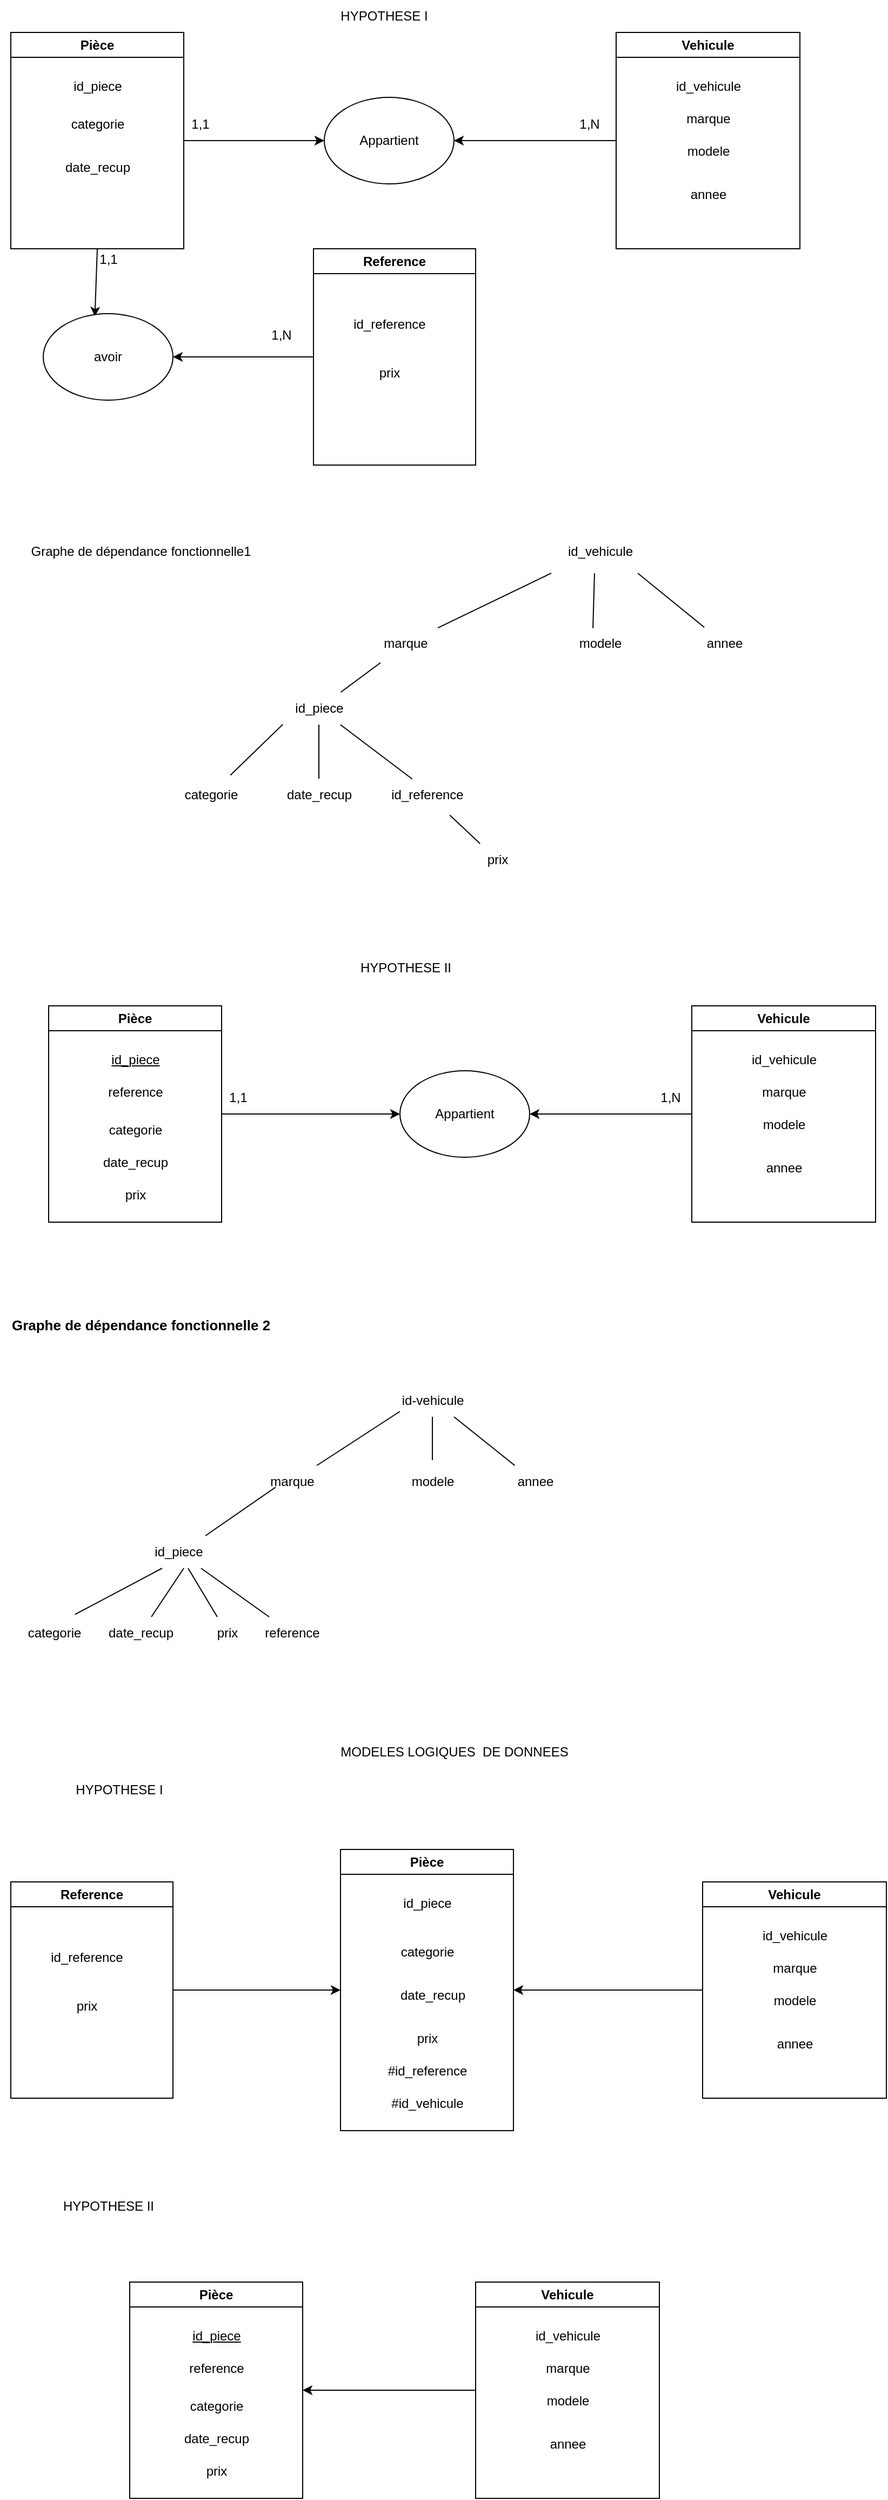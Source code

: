 <mxfile>
    <diagram id="_f1Pdu3kWcDJurf9TUPZ" name="Page-1">
        <mxGraphModel dx="960" dy="470" grid="1" gridSize="10" guides="1" tooltips="1" connect="1" arrows="1" fold="1" page="1" pageScale="1" pageWidth="850" pageHeight="1100" math="0" shadow="0">
            <root>
                <mxCell id="0"/>
                <mxCell id="1" parent="0"/>
                <mxCell id="16" style="edgeStyle=none;html=1;exitX=1;exitY=0.5;exitDx=0;exitDy=0;entryX=0;entryY=0.5;entryDx=0;entryDy=0;" parent="1" source="2" target="4" edge="1">
                    <mxGeometry relative="1" as="geometry"/>
                </mxCell>
                <mxCell id="22" style="edgeStyle=none;html=1;exitX=0.5;exitY=1;exitDx=0;exitDy=0;entryX=0.398;entryY=0.033;entryDx=0;entryDy=0;entryPerimeter=0;" parent="1" source="2" target="21" edge="1">
                    <mxGeometry relative="1" as="geometry"/>
                </mxCell>
                <mxCell id="2" value="Pièce" style="swimlane;whiteSpace=wrap;html=1;" parent="1" vertex="1">
                    <mxGeometry x="10" y="40" width="160" height="200" as="geometry"/>
                </mxCell>
                <mxCell id="7" value="categorie" style="text;html=1;align=center;verticalAlign=middle;resizable=0;points=[];autosize=1;strokeColor=none;fillColor=none;" parent="2" vertex="1">
                    <mxGeometry x="45" y="70" width="70" height="30" as="geometry"/>
                </mxCell>
                <mxCell id="8" value="date_recup" style="text;html=1;align=center;verticalAlign=middle;resizable=0;points=[];autosize=1;strokeColor=none;fillColor=none;" parent="2" vertex="1">
                    <mxGeometry x="40" y="110" width="80" height="30" as="geometry"/>
                </mxCell>
                <mxCell id="5" value="id_piece" style="text;html=1;align=center;verticalAlign=middle;resizable=0;points=[];autosize=1;strokeColor=none;fillColor=none;" parent="2" vertex="1">
                    <mxGeometry x="45" y="35" width="70" height="30" as="geometry"/>
                </mxCell>
                <mxCell id="18" style="edgeStyle=none;html=1;exitX=0;exitY=0.5;exitDx=0;exitDy=0;entryX=1;entryY=0.5;entryDx=0;entryDy=0;" parent="1" source="3" target="4" edge="1">
                    <mxGeometry relative="1" as="geometry"/>
                </mxCell>
                <mxCell id="3" value="Vehicule" style="swimlane;whiteSpace=wrap;html=1;" parent="1" vertex="1">
                    <mxGeometry x="570" y="40" width="170" height="200" as="geometry"/>
                </mxCell>
                <mxCell id="12" value="id_vehicule" style="text;html=1;align=center;verticalAlign=middle;resizable=0;points=[];autosize=1;strokeColor=none;fillColor=none;" parent="3" vertex="1">
                    <mxGeometry x="45" y="35" width="80" height="30" as="geometry"/>
                </mxCell>
                <mxCell id="13" value="marque" style="text;html=1;align=center;verticalAlign=middle;resizable=0;points=[];autosize=1;strokeColor=none;fillColor=none;" parent="3" vertex="1">
                    <mxGeometry x="55" y="65" width="60" height="30" as="geometry"/>
                </mxCell>
                <mxCell id="14" value="modele" style="text;html=1;align=center;verticalAlign=middle;resizable=0;points=[];autosize=1;strokeColor=none;fillColor=none;" parent="3" vertex="1">
                    <mxGeometry x="55" y="95" width="60" height="30" as="geometry"/>
                </mxCell>
                <mxCell id="15" value="annee" style="text;html=1;align=center;verticalAlign=middle;resizable=0;points=[];autosize=1;strokeColor=none;fillColor=none;" parent="3" vertex="1">
                    <mxGeometry x="55" y="135" width="60" height="30" as="geometry"/>
                </mxCell>
                <mxCell id="4" value="Appartient" style="ellipse;whiteSpace=wrap;html=1;" parent="1" vertex="1">
                    <mxGeometry x="300" y="100" width="120" height="80" as="geometry"/>
                </mxCell>
                <mxCell id="23" style="edgeStyle=none;html=1;exitX=0;exitY=0.5;exitDx=0;exitDy=0;" parent="1" source="19" target="21" edge="1">
                    <mxGeometry relative="1" as="geometry"/>
                </mxCell>
                <mxCell id="19" value="Reference" style="swimlane;whiteSpace=wrap;html=1;" parent="1" vertex="1">
                    <mxGeometry x="290" y="240" width="150" height="200" as="geometry"/>
                </mxCell>
                <mxCell id="20" value="id_reference" style="text;html=1;align=center;verticalAlign=middle;resizable=0;points=[];autosize=1;strokeColor=none;fillColor=none;" parent="19" vertex="1">
                    <mxGeometry x="25" y="55" width="90" height="30" as="geometry"/>
                </mxCell>
                <mxCell id="24" value="prix" style="text;html=1;align=center;verticalAlign=middle;resizable=0;points=[];autosize=1;strokeColor=none;fillColor=none;" parent="19" vertex="1">
                    <mxGeometry x="50" y="100" width="40" height="30" as="geometry"/>
                </mxCell>
                <mxCell id="21" value="avoir" style="ellipse;whiteSpace=wrap;html=1;" parent="1" vertex="1">
                    <mxGeometry x="40" y="300" width="120" height="80" as="geometry"/>
                </mxCell>
                <mxCell id="25" value="HYPOTHESE I" style="text;html=1;align=center;verticalAlign=middle;resizable=0;points=[];autosize=1;strokeColor=none;fillColor=none;" parent="1" vertex="1">
                    <mxGeometry x="305" y="10" width="100" height="30" as="geometry"/>
                </mxCell>
                <mxCell id="36" style="edgeStyle=none;html=1;exitX=1;exitY=0.5;exitDx=0;exitDy=0;entryX=0;entryY=0.5;entryDx=0;entryDy=0;" parent="1" source="26" target="30" edge="1">
                    <mxGeometry relative="1" as="geometry"/>
                </mxCell>
                <mxCell id="26" value="Pièce" style="swimlane;whiteSpace=wrap;html=1;" parent="1" vertex="1">
                    <mxGeometry x="45" y="940" width="160" height="200" as="geometry"/>
                </mxCell>
                <mxCell id="28" value="date_recup" style="text;html=1;align=center;verticalAlign=middle;resizable=0;points=[];autosize=1;strokeColor=none;fillColor=none;" parent="26" vertex="1">
                    <mxGeometry x="40" y="130" width="80" height="30" as="geometry"/>
                </mxCell>
                <mxCell id="29" value="&lt;u&gt;id_piece&lt;/u&gt;" style="text;html=1;align=center;verticalAlign=middle;resizable=0;points=[];autosize=1;strokeColor=none;fillColor=none;" parent="26" vertex="1">
                    <mxGeometry x="45" y="35" width="70" height="30" as="geometry"/>
                </mxCell>
                <mxCell id="40" value="prix" style="text;html=1;align=center;verticalAlign=middle;resizable=0;points=[];autosize=1;strokeColor=none;fillColor=none;" parent="26" vertex="1">
                    <mxGeometry x="60" y="160" width="40" height="30" as="geometry"/>
                </mxCell>
                <mxCell id="48" value="reference" style="text;html=1;align=center;verticalAlign=middle;resizable=0;points=[];autosize=1;strokeColor=none;fillColor=none;" parent="26" vertex="1">
                    <mxGeometry x="45" y="65" width="70" height="30" as="geometry"/>
                </mxCell>
                <mxCell id="27" value="categorie" style="text;html=1;align=center;verticalAlign=middle;resizable=0;points=[];autosize=1;strokeColor=none;fillColor=none;" parent="26" vertex="1">
                    <mxGeometry x="45" y="100" width="70" height="30" as="geometry"/>
                </mxCell>
                <mxCell id="30" value="Appartient" style="ellipse;whiteSpace=wrap;html=1;" parent="1" vertex="1">
                    <mxGeometry x="370" y="1000" width="120" height="80" as="geometry"/>
                </mxCell>
                <mxCell id="37" style="edgeStyle=none;html=1;exitX=0;exitY=0.5;exitDx=0;exitDy=0;entryX=1;entryY=0.5;entryDx=0;entryDy=0;" parent="1" source="31" target="30" edge="1">
                    <mxGeometry relative="1" as="geometry"/>
                </mxCell>
                <mxCell id="31" value="Vehicule" style="swimlane;whiteSpace=wrap;html=1;" parent="1" vertex="1">
                    <mxGeometry x="640" y="940" width="170" height="200" as="geometry"/>
                </mxCell>
                <mxCell id="32" value="id_vehicule" style="text;html=1;align=center;verticalAlign=middle;resizable=0;points=[];autosize=1;strokeColor=none;fillColor=none;" parent="31" vertex="1">
                    <mxGeometry x="45" y="35" width="80" height="30" as="geometry"/>
                </mxCell>
                <mxCell id="33" value="marque" style="text;html=1;align=center;verticalAlign=middle;resizable=0;points=[];autosize=1;strokeColor=none;fillColor=none;" parent="31" vertex="1">
                    <mxGeometry x="55" y="65" width="60" height="30" as="geometry"/>
                </mxCell>
                <mxCell id="34" value="modele" style="text;html=1;align=center;verticalAlign=middle;resizable=0;points=[];autosize=1;strokeColor=none;fillColor=none;" parent="31" vertex="1">
                    <mxGeometry x="55" y="95" width="60" height="30" as="geometry"/>
                </mxCell>
                <mxCell id="35" value="annee" style="text;html=1;align=center;verticalAlign=middle;resizable=0;points=[];autosize=1;strokeColor=none;fillColor=none;" parent="31" vertex="1">
                    <mxGeometry x="55" y="135" width="60" height="30" as="geometry"/>
                </mxCell>
                <mxCell id="38" value="HYPOTHESE II" style="text;html=1;align=center;verticalAlign=middle;resizable=0;points=[];autosize=1;strokeColor=none;fillColor=none;" parent="1" vertex="1">
                    <mxGeometry x="320" y="890" width="110" height="30" as="geometry"/>
                </mxCell>
                <mxCell id="41" value="1,1" style="text;html=1;align=center;verticalAlign=middle;resizable=0;points=[];autosize=1;strokeColor=none;fillColor=none;" parent="1" vertex="1">
                    <mxGeometry x="165" y="110" width="40" height="30" as="geometry"/>
                </mxCell>
                <mxCell id="42" value="1,N" style="text;html=1;align=center;verticalAlign=middle;resizable=0;points=[];autosize=1;strokeColor=none;fillColor=none;" parent="1" vertex="1">
                    <mxGeometry x="525" y="110" width="40" height="30" as="geometry"/>
                </mxCell>
                <mxCell id="43" value="1,1" style="text;html=1;align=center;verticalAlign=middle;resizable=0;points=[];autosize=1;strokeColor=none;fillColor=none;" parent="1" vertex="1">
                    <mxGeometry x="80" y="235" width="40" height="30" as="geometry"/>
                </mxCell>
                <mxCell id="45" value="1,N" style="text;html=1;align=center;verticalAlign=middle;resizable=0;points=[];autosize=1;strokeColor=none;fillColor=none;" parent="1" vertex="1">
                    <mxGeometry x="240" y="305" width="40" height="30" as="geometry"/>
                </mxCell>
                <mxCell id="46" value="1,1" style="text;html=1;align=center;verticalAlign=middle;resizable=0;points=[];autosize=1;strokeColor=none;fillColor=none;" parent="1" vertex="1">
                    <mxGeometry x="200" y="1010" width="40" height="30" as="geometry"/>
                </mxCell>
                <mxCell id="47" value="1,N" style="text;html=1;align=center;verticalAlign=middle;resizable=0;points=[];autosize=1;strokeColor=none;fillColor=none;" parent="1" vertex="1">
                    <mxGeometry x="600" y="1010" width="40" height="30" as="geometry"/>
                </mxCell>
                <mxCell id="49" value="Graphe de dépendance fonctionnelle1" style="text;html=1;align=center;verticalAlign=middle;resizable=0;points=[];autosize=1;strokeColor=none;fillColor=none;" parent="1" vertex="1">
                    <mxGeometry x="15" y="505" width="230" height="30" as="geometry"/>
                </mxCell>
                <mxCell id="50" value="id_piece" style="text;html=1;align=center;verticalAlign=middle;resizable=0;points=[];autosize=1;strokeColor=none;fillColor=none;" parent="1" vertex="1">
                    <mxGeometry x="260" y="650" width="70" height="30" as="geometry"/>
                </mxCell>
                <mxCell id="52" value="categorie" style="text;html=1;align=center;verticalAlign=middle;resizable=0;points=[];autosize=1;strokeColor=none;fillColor=none;" parent="1" vertex="1">
                    <mxGeometry x="160" y="730" width="70" height="30" as="geometry"/>
                </mxCell>
                <mxCell id="54" value="date_recup" style="text;html=1;align=center;verticalAlign=middle;resizable=0;points=[];autosize=1;strokeColor=none;fillColor=none;" parent="1" vertex="1">
                    <mxGeometry x="255" y="730" width="80" height="30" as="geometry"/>
                </mxCell>
                <mxCell id="56" value="id_vehicule" style="text;html=1;align=center;verticalAlign=middle;resizable=0;points=[];autosize=1;strokeColor=none;fillColor=none;" parent="1" vertex="1">
                    <mxGeometry x="515" y="505" width="80" height="30" as="geometry"/>
                </mxCell>
                <mxCell id="57" value="marque" style="text;html=1;align=center;verticalAlign=middle;resizable=0;points=[];autosize=1;strokeColor=none;fillColor=none;" parent="1" vertex="1">
                    <mxGeometry x="345" y="590" width="60" height="30" as="geometry"/>
                </mxCell>
                <mxCell id="58" value="modele" style="text;html=1;align=center;verticalAlign=middle;resizable=0;points=[];autosize=1;strokeColor=none;fillColor=none;" parent="1" vertex="1">
                    <mxGeometry x="525" y="590" width="60" height="30" as="geometry"/>
                </mxCell>
                <mxCell id="59" value="annee" style="text;html=1;align=center;verticalAlign=middle;resizable=0;points=[];autosize=1;strokeColor=none;fillColor=none;" parent="1" vertex="1">
                    <mxGeometry x="640" y="590" width="60" height="30" as="geometry"/>
                </mxCell>
                <mxCell id="60" value="id_reference" style="text;html=1;align=center;verticalAlign=middle;resizable=0;points=[];autosize=1;strokeColor=none;fillColor=none;" parent="1" vertex="1">
                    <mxGeometry x="350" y="730" width="90" height="30" as="geometry"/>
                </mxCell>
                <mxCell id="61" value="prix" style="text;html=1;align=center;verticalAlign=middle;resizable=0;points=[];autosize=1;strokeColor=none;fillColor=none;" parent="1" vertex="1">
                    <mxGeometry x="440" y="790" width="40" height="30" as="geometry"/>
                </mxCell>
                <mxCell id="62" value="" style="endArrow=none;html=1;entryX=0.117;entryY=1.092;entryDx=0;entryDy=0;entryPerimeter=0;" parent="1" source="50" target="57" edge="1">
                    <mxGeometry width="50" height="50" relative="1" as="geometry">
                        <mxPoint x="385" y="575" as="sourcePoint"/>
                        <mxPoint x="340" y="630" as="targetPoint"/>
                    </mxGeometry>
                </mxCell>
                <mxCell id="63" value="" style="endArrow=none;html=1;exitX=0.759;exitY=-0.107;exitDx=0;exitDy=0;exitPerimeter=0;entryX=0.025;entryY=0.99;entryDx=0;entryDy=0;entryPerimeter=0;" parent="1" source="52" target="50" edge="1">
                    <mxGeometry width="50" height="50" relative="1" as="geometry">
                        <mxPoint x="220" y="660" as="sourcePoint"/>
                        <mxPoint x="270" y="610" as="targetPoint"/>
                    </mxGeometry>
                </mxCell>
                <mxCell id="64" value="" style="endArrow=none;html=1;" parent="1" source="57" edge="1">
                    <mxGeometry width="50" height="50" relative="1" as="geometry">
                        <mxPoint x="450" y="510" as="sourcePoint"/>
                        <mxPoint x="510" y="540" as="targetPoint"/>
                    </mxGeometry>
                </mxCell>
                <mxCell id="65" value="" style="endArrow=none;html=1;" parent="1" source="54" target="50" edge="1">
                    <mxGeometry width="50" height="50" relative="1" as="geometry">
                        <mxPoint x="340" y="660" as="sourcePoint"/>
                        <mxPoint x="390" y="610" as="targetPoint"/>
                    </mxGeometry>
                </mxCell>
                <mxCell id="66" value="" style="endArrow=none;html=1;exitX=0.348;exitY=0.009;exitDx=0;exitDy=0;exitPerimeter=0;" parent="1" source="60" target="50" edge="1">
                    <mxGeometry width="50" height="50" relative="1" as="geometry">
                        <mxPoint x="340" y="660" as="sourcePoint"/>
                        <mxPoint x="390" y="610" as="targetPoint"/>
                    </mxGeometry>
                </mxCell>
                <mxCell id="67" value="" style="endArrow=none;html=1;exitX=0.392;exitY=0.027;exitDx=0;exitDy=0;exitPerimeter=0;" parent="1" source="58" edge="1">
                    <mxGeometry width="50" height="50" relative="1" as="geometry">
                        <mxPoint x="550" y="510" as="sourcePoint"/>
                        <mxPoint x="550" y="540" as="targetPoint"/>
                    </mxGeometry>
                </mxCell>
                <mxCell id="68" value="" style="endArrow=none;html=1;" parent="1" source="59" edge="1">
                    <mxGeometry width="50" height="50" relative="1" as="geometry">
                        <mxPoint x="530" y="520" as="sourcePoint"/>
                        <mxPoint x="590" y="540" as="targetPoint"/>
                    </mxGeometry>
                </mxCell>
                <mxCell id="69" value="" style="endArrow=none;html=1;entryX=0.734;entryY=1.12;entryDx=0;entryDy=0;entryPerimeter=0;" parent="1" source="61" target="60" edge="1">
                    <mxGeometry width="50" height="50" relative="1" as="geometry">
                        <mxPoint x="340" y="690" as="sourcePoint"/>
                        <mxPoint x="390" y="640" as="targetPoint"/>
                    </mxGeometry>
                </mxCell>
                <mxCell id="71" value="id-vehicule" style="text;html=1;align=center;verticalAlign=middle;resizable=0;points=[];autosize=1;strokeColor=none;fillColor=none;" parent="1" vertex="1">
                    <mxGeometry x="360" y="1290" width="80" height="30" as="geometry"/>
                </mxCell>
                <mxCell id="72" value="marque" style="text;html=1;align=center;verticalAlign=middle;resizable=0;points=[];autosize=1;strokeColor=none;fillColor=none;" parent="1" vertex="1">
                    <mxGeometry x="240" y="1365" width="60" height="30" as="geometry"/>
                </mxCell>
                <mxCell id="73" value="modele" style="text;html=1;align=center;verticalAlign=middle;resizable=0;points=[];autosize=1;strokeColor=none;fillColor=none;" parent="1" vertex="1">
                    <mxGeometry x="370" y="1365" width="60" height="30" as="geometry"/>
                </mxCell>
                <mxCell id="74" value="annee" style="text;html=1;align=center;verticalAlign=middle;resizable=0;points=[];autosize=1;strokeColor=none;fillColor=none;" parent="1" vertex="1">
                    <mxGeometry x="465" y="1365" width="60" height="30" as="geometry"/>
                </mxCell>
                <mxCell id="75" value="id_piece" style="text;html=1;align=center;verticalAlign=middle;resizable=0;points=[];autosize=1;strokeColor=none;fillColor=none;" parent="1" vertex="1">
                    <mxGeometry x="130" y="1430" width="70" height="30" as="geometry"/>
                </mxCell>
                <mxCell id="76" value="categorie" style="text;html=1;align=center;verticalAlign=middle;resizable=0;points=[];autosize=1;strokeColor=none;fillColor=none;" parent="1" vertex="1">
                    <mxGeometry x="15" y="1505" width="70" height="30" as="geometry"/>
                </mxCell>
                <mxCell id="77" value="date_recup" style="text;html=1;align=center;verticalAlign=middle;resizable=0;points=[];autosize=1;strokeColor=none;fillColor=none;" parent="1" vertex="1">
                    <mxGeometry x="90" y="1505" width="80" height="30" as="geometry"/>
                </mxCell>
                <mxCell id="78" value="prix" style="text;html=1;align=center;verticalAlign=middle;resizable=0;points=[];autosize=1;strokeColor=none;fillColor=none;" parent="1" vertex="1">
                    <mxGeometry x="190" y="1505" width="40" height="30" as="geometry"/>
                </mxCell>
                <mxCell id="79" value="" style="endArrow=none;html=1;" parent="1" source="72" edge="1">
                    <mxGeometry width="50" height="50" relative="1" as="geometry">
                        <mxPoint x="320" y="1365" as="sourcePoint"/>
                        <mxPoint x="370" y="1315" as="targetPoint"/>
                    </mxGeometry>
                </mxCell>
                <mxCell id="80" value="" style="endArrow=none;html=1;" parent="1" edge="1">
                    <mxGeometry width="50" height="50" relative="1" as="geometry">
                        <mxPoint x="190" y="1430" as="sourcePoint"/>
                        <mxPoint x="255" y="1385" as="targetPoint"/>
                    </mxGeometry>
                </mxCell>
                <mxCell id="81" value="" style="endArrow=none;html=1;exitX=0.777;exitY=-0.079;exitDx=0;exitDy=0;exitPerimeter=0;" parent="1" source="76" edge="1">
                    <mxGeometry width="50" height="50" relative="1" as="geometry">
                        <mxPoint x="105" y="1515" as="sourcePoint"/>
                        <mxPoint x="150" y="1460" as="targetPoint"/>
                    </mxGeometry>
                </mxCell>
                <mxCell id="82" value="" style="endArrow=none;html=1;" parent="1" source="77" edge="1">
                    <mxGeometry width="50" height="50" relative="1" as="geometry">
                        <mxPoint x="170" y="1500" as="sourcePoint"/>
                        <mxPoint x="170" y="1460" as="targetPoint"/>
                    </mxGeometry>
                </mxCell>
                <mxCell id="83" value="" style="endArrow=none;html=1;" parent="1" source="78" target="75" edge="1">
                    <mxGeometry width="50" height="50" relative="1" as="geometry">
                        <mxPoint x="400" y="1470" as="sourcePoint"/>
                        <mxPoint x="450" y="1420" as="targetPoint"/>
                    </mxGeometry>
                </mxCell>
                <mxCell id="84" value="" style="endArrow=none;html=1;" parent="1" target="71" edge="1">
                    <mxGeometry width="50" height="50" relative="1" as="geometry">
                        <mxPoint x="400" y="1360" as="sourcePoint"/>
                        <mxPoint x="450" y="1420" as="targetPoint"/>
                    </mxGeometry>
                </mxCell>
                <mxCell id="85" value="" style="endArrow=none;html=1;entryX=0.75;entryY=1;entryDx=0;entryDy=0;entryPerimeter=0;" parent="1" source="74" target="71" edge="1">
                    <mxGeometry width="50" height="50" relative="1" as="geometry">
                        <mxPoint x="400" y="1470" as="sourcePoint"/>
                        <mxPoint x="450" y="1420" as="targetPoint"/>
                    </mxGeometry>
                </mxCell>
                <mxCell id="86" value="reference" style="text;html=1;align=center;verticalAlign=middle;resizable=0;points=[];autosize=1;strokeColor=none;fillColor=none;" parent="1" vertex="1">
                    <mxGeometry x="235" y="1505" width="70" height="30" as="geometry"/>
                </mxCell>
                <mxCell id="87" value="" style="endArrow=none;html=1;" parent="1" source="86" target="75" edge="1">
                    <mxGeometry width="50" height="50" relative="1" as="geometry">
                        <mxPoint x="380" y="1670" as="sourcePoint"/>
                        <mxPoint x="430" y="1620" as="targetPoint"/>
                    </mxGeometry>
                </mxCell>
                <mxCell id="88" value="MODELES LOGIQUES&amp;nbsp; DE DONNEES" style="text;html=1;align=center;verticalAlign=middle;resizable=0;points=[];autosize=1;strokeColor=none;fillColor=none;" parent="1" vertex="1">
                    <mxGeometry x="305" y="1615" width="230" height="30" as="geometry"/>
                </mxCell>
                <mxCell id="90" value="HYPOTHESE I" style="text;html=1;align=center;verticalAlign=middle;resizable=0;points=[];autosize=1;strokeColor=none;fillColor=none;" parent="1" vertex="1">
                    <mxGeometry x="60" y="1650" width="100" height="30" as="geometry"/>
                </mxCell>
                <mxCell id="91" value="Pièce" style="swimlane;whiteSpace=wrap;html=1;" parent="1" vertex="1">
                    <mxGeometry x="315" y="1720" width="160" height="260" as="geometry"/>
                </mxCell>
                <mxCell id="92" value="date_recup" style="text;html=1;align=center;verticalAlign=middle;resizable=0;points=[];autosize=1;strokeColor=none;fillColor=none;" parent="91" vertex="1">
                    <mxGeometry x="45" y="120" width="80" height="30" as="geometry"/>
                </mxCell>
                <mxCell id="93" value="id_piece" style="text;html=1;align=center;verticalAlign=middle;resizable=0;points=[];autosize=1;strokeColor=none;fillColor=none;" parent="91" vertex="1">
                    <mxGeometry x="45" y="35" width="70" height="30" as="geometry"/>
                </mxCell>
                <mxCell id="94" value="prix" style="text;html=1;align=center;verticalAlign=middle;resizable=0;points=[];autosize=1;strokeColor=none;fillColor=none;" parent="91" vertex="1">
                    <mxGeometry x="60" y="160" width="40" height="30" as="geometry"/>
                </mxCell>
                <mxCell id="95" value="#id_reference" style="text;html=1;align=center;verticalAlign=middle;resizable=0;points=[];autosize=1;strokeColor=none;fillColor=none;" parent="91" vertex="1">
                    <mxGeometry x="30" y="190" width="100" height="30" as="geometry"/>
                </mxCell>
                <mxCell id="96" value="categorie" style="text;html=1;align=center;verticalAlign=middle;resizable=0;points=[];autosize=1;strokeColor=none;fillColor=none;" parent="91" vertex="1">
                    <mxGeometry x="45" y="80" width="70" height="30" as="geometry"/>
                </mxCell>
                <mxCell id="114" value="#id_vehicule" style="text;html=1;align=center;verticalAlign=middle;resizable=0;points=[];autosize=1;strokeColor=none;fillColor=none;" parent="91" vertex="1">
                    <mxGeometry x="35" y="220" width="90" height="30" as="geometry"/>
                </mxCell>
                <mxCell id="103" value="Vehicule" style="swimlane;whiteSpace=wrap;html=1;" parent="1" vertex="1">
                    <mxGeometry x="650" y="1750" width="170" height="200" as="geometry"/>
                </mxCell>
                <mxCell id="104" value="id_vehicule" style="text;html=1;align=center;verticalAlign=middle;resizable=0;points=[];autosize=1;strokeColor=none;fillColor=none;" parent="103" vertex="1">
                    <mxGeometry x="45" y="35" width="80" height="30" as="geometry"/>
                </mxCell>
                <mxCell id="105" value="marque" style="text;html=1;align=center;verticalAlign=middle;resizable=0;points=[];autosize=1;strokeColor=none;fillColor=none;" parent="103" vertex="1">
                    <mxGeometry x="55" y="65" width="60" height="30" as="geometry"/>
                </mxCell>
                <mxCell id="106" value="modele" style="text;html=1;align=center;verticalAlign=middle;resizable=0;points=[];autosize=1;strokeColor=none;fillColor=none;" parent="103" vertex="1">
                    <mxGeometry x="55" y="95" width="60" height="30" as="geometry"/>
                </mxCell>
                <mxCell id="107" value="annee" style="text;html=1;align=center;verticalAlign=middle;resizable=0;points=[];autosize=1;strokeColor=none;fillColor=none;" parent="103" vertex="1">
                    <mxGeometry x="55" y="135" width="60" height="30" as="geometry"/>
                </mxCell>
                <mxCell id="108" value="Reference" style="swimlane;whiteSpace=wrap;html=1;" parent="1" vertex="1">
                    <mxGeometry x="10" y="1750" width="150" height="200" as="geometry"/>
                </mxCell>
                <mxCell id="109" value="id_reference" style="text;html=1;align=center;verticalAlign=middle;resizable=0;points=[];autosize=1;strokeColor=none;fillColor=none;" parent="108" vertex="1">
                    <mxGeometry x="25" y="55" width="90" height="30" as="geometry"/>
                </mxCell>
                <mxCell id="110" value="prix" style="text;html=1;align=center;verticalAlign=middle;resizable=0;points=[];autosize=1;strokeColor=none;fillColor=none;" parent="108" vertex="1">
                    <mxGeometry x="50" y="100" width="40" height="30" as="geometry"/>
                </mxCell>
                <mxCell id="112" value="" style="endArrow=classic;html=1;entryX=1;entryY=0.5;entryDx=0;entryDy=0;exitX=0;exitY=0.5;exitDx=0;exitDy=0;" parent="1" source="103" target="91" edge="1">
                    <mxGeometry width="50" height="50" relative="1" as="geometry">
                        <mxPoint x="320" y="1750" as="sourcePoint"/>
                        <mxPoint x="370" y="1700" as="targetPoint"/>
                    </mxGeometry>
                </mxCell>
                <mxCell id="113" value="" style="endArrow=classic;html=1;exitX=1;exitY=0.5;exitDx=0;exitDy=0;entryX=0;entryY=0.5;entryDx=0;entryDy=0;" parent="1" source="108" target="91" edge="1">
                    <mxGeometry width="50" height="50" relative="1" as="geometry">
                        <mxPoint x="320" y="1870" as="sourcePoint"/>
                        <mxPoint x="370" y="1820" as="targetPoint"/>
                    </mxGeometry>
                </mxCell>
                <mxCell id="115" value="HYPOTHESE II" style="text;html=1;align=center;verticalAlign=middle;resizable=0;points=[];autosize=1;strokeColor=none;fillColor=none;" parent="1" vertex="1">
                    <mxGeometry x="45" y="2035" width="110" height="30" as="geometry"/>
                </mxCell>
                <mxCell id="119" value="Vehicule" style="swimlane;whiteSpace=wrap;html=1;" parent="1" vertex="1">
                    <mxGeometry x="440" y="2120" width="170" height="200" as="geometry"/>
                </mxCell>
                <mxCell id="120" value="id_vehicule" style="text;html=1;align=center;verticalAlign=middle;resizable=0;points=[];autosize=1;strokeColor=none;fillColor=none;" parent="119" vertex="1">
                    <mxGeometry x="45" y="35" width="80" height="30" as="geometry"/>
                </mxCell>
                <mxCell id="121" value="marque" style="text;html=1;align=center;verticalAlign=middle;resizable=0;points=[];autosize=1;strokeColor=none;fillColor=none;" parent="119" vertex="1">
                    <mxGeometry x="55" y="65" width="60" height="30" as="geometry"/>
                </mxCell>
                <mxCell id="122" value="modele" style="text;html=1;align=center;verticalAlign=middle;resizable=0;points=[];autosize=1;strokeColor=none;fillColor=none;" parent="119" vertex="1">
                    <mxGeometry x="55" y="95" width="60" height="30" as="geometry"/>
                </mxCell>
                <mxCell id="123" value="annee" style="text;html=1;align=center;verticalAlign=middle;resizable=0;points=[];autosize=1;strokeColor=none;fillColor=none;" parent="119" vertex="1">
                    <mxGeometry x="55" y="135" width="60" height="30" as="geometry"/>
                </mxCell>
                <mxCell id="124" value="" style="endArrow=classic;html=1;exitX=0;exitY=0.5;exitDx=0;exitDy=0;" parent="1" source="119" edge="1">
                    <mxGeometry width="50" height="50" relative="1" as="geometry">
                        <mxPoint x="440" y="2300" as="sourcePoint"/>
                        <mxPoint x="280" y="2220" as="targetPoint"/>
                    </mxGeometry>
                </mxCell>
                <mxCell id="126" value="&lt;font style=&quot;font-size: 13px;&quot;&gt;&lt;b&gt;Graphe de dépendance fonctionnelle 2&lt;/b&gt;&lt;/font&gt;" style="text;html=1;align=center;verticalAlign=middle;resizable=0;points=[];autosize=1;strokeColor=none;fillColor=none;" vertex="1" parent="1">
                    <mxGeometry y="1220" width="260" height="30" as="geometry"/>
                </mxCell>
                <mxCell id="189" value="Pièce" style="swimlane;whiteSpace=wrap;html=1;" vertex="1" parent="1">
                    <mxGeometry x="120" y="2120" width="160" height="200" as="geometry"/>
                </mxCell>
                <mxCell id="190" value="date_recup" style="text;html=1;align=center;verticalAlign=middle;resizable=0;points=[];autosize=1;strokeColor=none;fillColor=none;" vertex="1" parent="189">
                    <mxGeometry x="40" y="130" width="80" height="30" as="geometry"/>
                </mxCell>
                <mxCell id="191" value="&lt;u&gt;id_piece&lt;/u&gt;" style="text;html=1;align=center;verticalAlign=middle;resizable=0;points=[];autosize=1;strokeColor=none;fillColor=none;" vertex="1" parent="189">
                    <mxGeometry x="45" y="35" width="70" height="30" as="geometry"/>
                </mxCell>
                <mxCell id="192" value="prix" style="text;html=1;align=center;verticalAlign=middle;resizable=0;points=[];autosize=1;strokeColor=none;fillColor=none;" vertex="1" parent="189">
                    <mxGeometry x="60" y="160" width="40" height="30" as="geometry"/>
                </mxCell>
                <mxCell id="193" value="reference" style="text;html=1;align=center;verticalAlign=middle;resizable=0;points=[];autosize=1;strokeColor=none;fillColor=none;" vertex="1" parent="189">
                    <mxGeometry x="45" y="65" width="70" height="30" as="geometry"/>
                </mxCell>
                <mxCell id="194" value="categorie" style="text;html=1;align=center;verticalAlign=middle;resizable=0;points=[];autosize=1;strokeColor=none;fillColor=none;" vertex="1" parent="189">
                    <mxGeometry x="45" y="100" width="70" height="30" as="geometry"/>
                </mxCell>
            </root>
        </mxGraphModel>
    </diagram>
</mxfile>